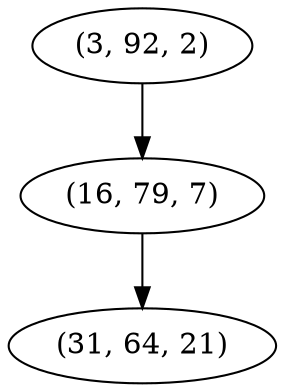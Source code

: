 digraph tree {
    "(3, 92, 2)";
    "(16, 79, 7)";
    "(31, 64, 21)";
    "(3, 92, 2)" -> "(16, 79, 7)";
    "(16, 79, 7)" -> "(31, 64, 21)";
}

